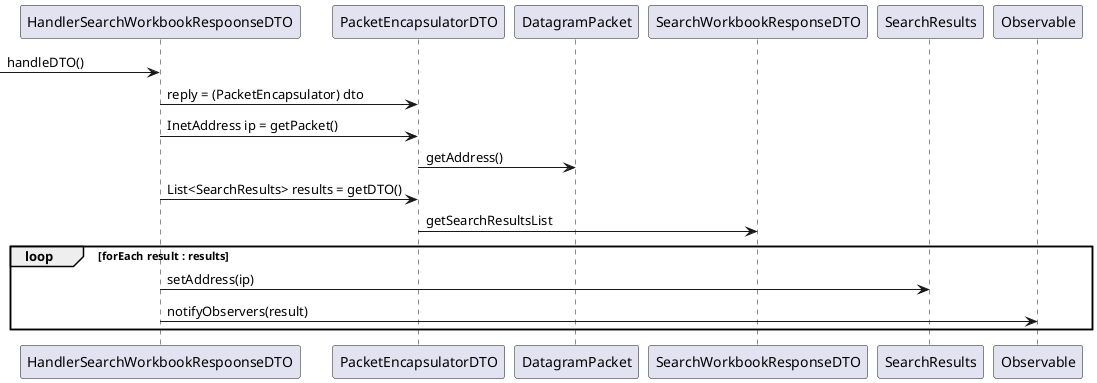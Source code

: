 @startuml ipc03_2_design2.png
skinparam packageStyle rect
skinparam defaultFontName FG Virgil
skinparam shadowing false

participant "HandlerSearchWorkbookRespoonseDTO" as handlerDTO
participant "PacketEncapsulatorDTO" as packet
participant "DatagramPacket" as datagram
participant "SearchWorkbookResponseDTO" as resDTO
participant "SearchResults" as sresult
participant "Observable" as obs

-> handlerDTO : handleDTO()
handlerDTO -> packet : reply = (PacketEncapsulator) dto
handlerDTO -> packet : InetAddress ip = getPacket()
packet -> datagram : getAddress()
handlerDTO -> packet : List<SearchResults> results = getDTO()
packet -> resDTO : getSearchResultsList
loop forEach result : results
handlerDTO -> sresult : setAddress(ip)
handlerDTO -> obs : notifyObservers(result)
end

@enduml